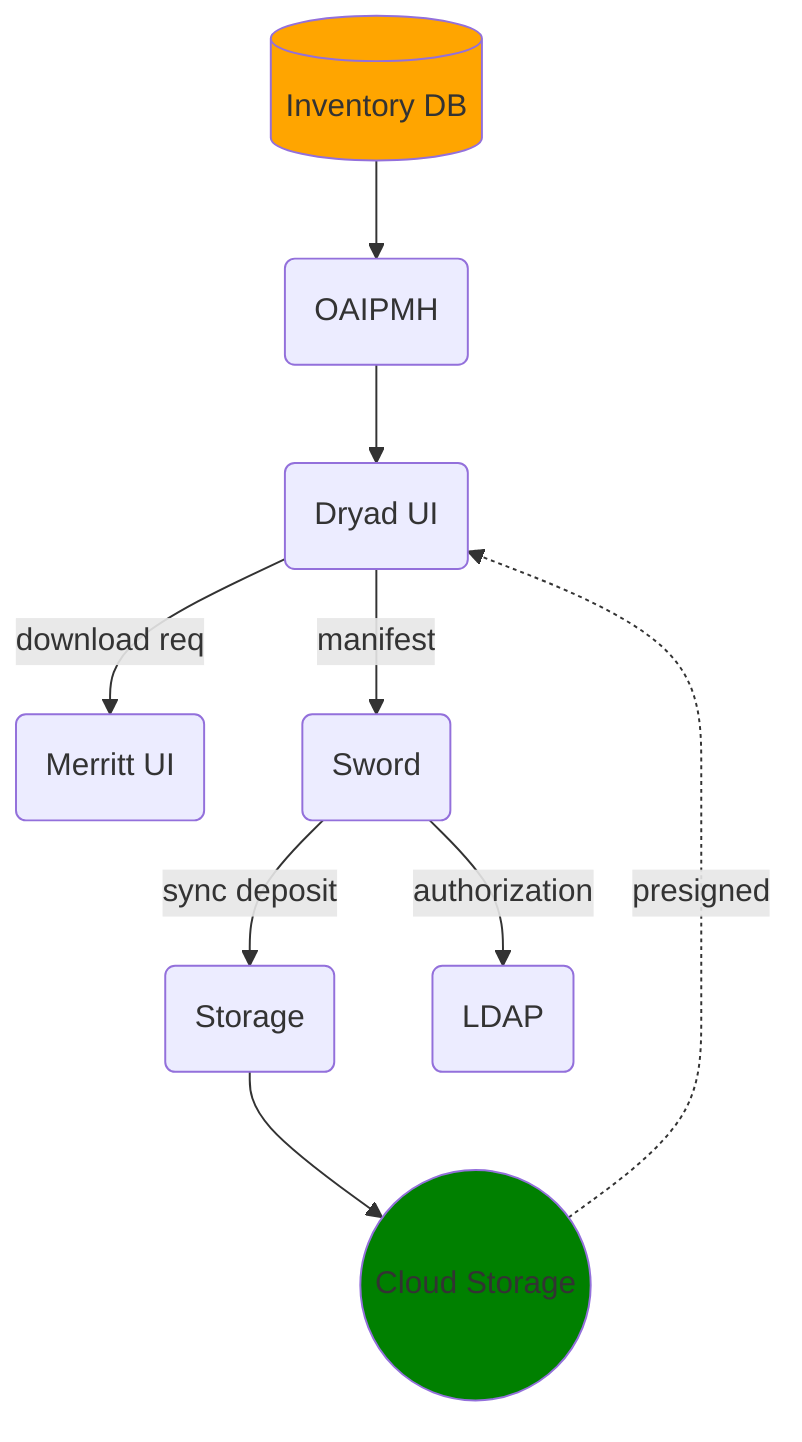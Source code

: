 graph TD
  UI(Merritt UI)
  DRYAD(Dryad UI)
  RDS[(Inventory DB)]
  CLOUD(("Cloud Storage"))
  ST(Storage)
  LDAP(LDAP)

  DRYAD --> |download req| UI
  DRYAD --> |manifest| SWORD
  SWORD(Sword)
  SWORD --> |sync deposit| ST
  SWORD --> |authorization| LDAP
  RDS --> OAI
  OAI(OAIPMH)
  OAI --> DRYAD
  CLOUD -.-> |presigned| DRYAD
  ST --> CLOUD

  style CLOUD fill:green
  style RDS fill:orange